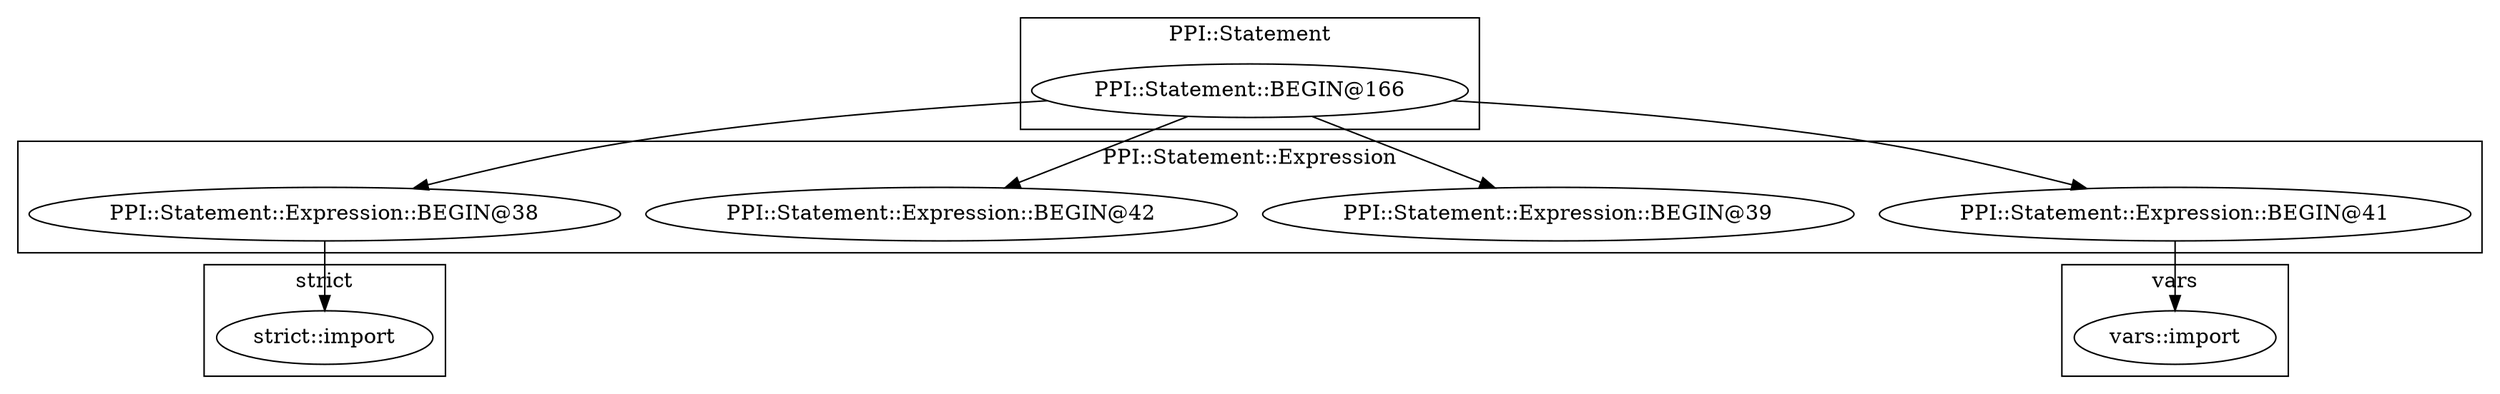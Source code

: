 digraph {
graph [overlap=false]
subgraph cluster_PPI_Statement {
	label="PPI::Statement";
	"PPI::Statement::BEGIN@166";
}
subgraph cluster_PPI_Statement_Expression {
	label="PPI::Statement::Expression";
	"PPI::Statement::Expression::BEGIN@38";
	"PPI::Statement::Expression::BEGIN@39";
	"PPI::Statement::Expression::BEGIN@42";
	"PPI::Statement::Expression::BEGIN@41";
}
subgraph cluster_vars {
	label="vars";
	"vars::import";
}
subgraph cluster_strict {
	label="strict";
	"strict::import";
}
"PPI::Statement::BEGIN@166" -> "PPI::Statement::Expression::BEGIN@39";
"PPI::Statement::Expression::BEGIN@38" -> "strict::import";
"PPI::Statement::BEGIN@166" -> "PPI::Statement::Expression::BEGIN@42";
"PPI::Statement::Expression::BEGIN@41" -> "vars::import";
"PPI::Statement::BEGIN@166" -> "PPI::Statement::Expression::BEGIN@38";
"PPI::Statement::BEGIN@166" -> "PPI::Statement::Expression::BEGIN@41";
}
